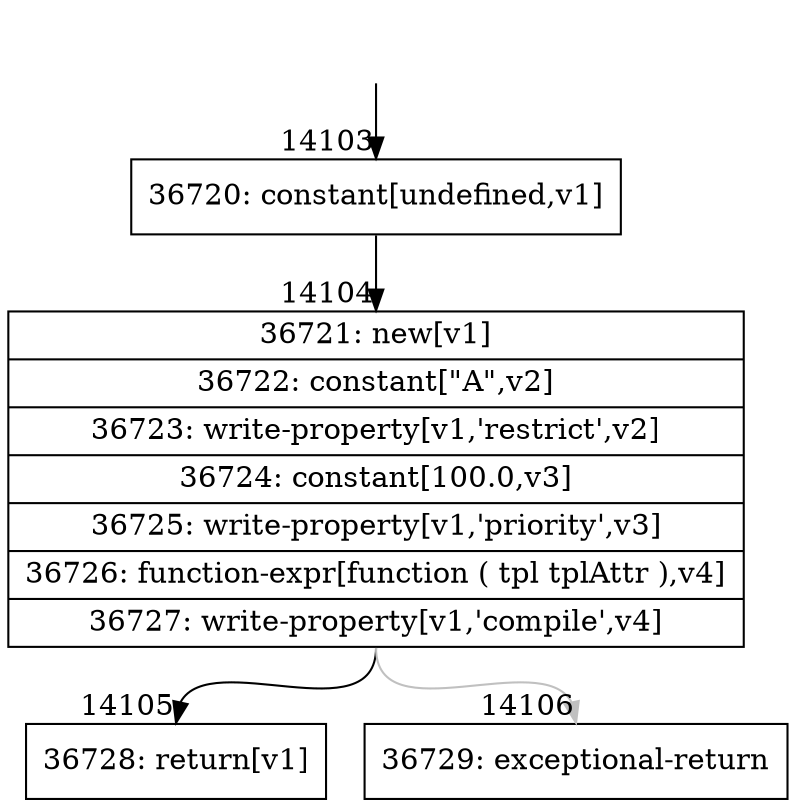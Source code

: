 digraph {
rankdir="TD"
BB_entry1102[shape=none,label=""];
BB_entry1102 -> BB14103 [tailport=s, headport=n, headlabel="    14103"]
BB14103 [shape=record label="{36720: constant[undefined,v1]}" ] 
BB14103 -> BB14104 [tailport=s, headport=n, headlabel="      14104"]
BB14104 [shape=record label="{36721: new[v1]|36722: constant[\"A\",v2]|36723: write-property[v1,'restrict',v2]|36724: constant[100.0,v3]|36725: write-property[v1,'priority',v3]|36726: function-expr[function ( tpl tplAttr ),v4]|36727: write-property[v1,'compile',v4]}" ] 
BB14104 -> BB14105 [tailport=s, headport=n, headlabel="      14105"]
BB14104 -> BB14106 [tailport=s, headport=n, color=gray, headlabel="      14106"]
BB14105 [shape=record label="{36728: return[v1]}" ] 
BB14106 [shape=record label="{36729: exceptional-return}" ] 
//#$~ 22086
}
